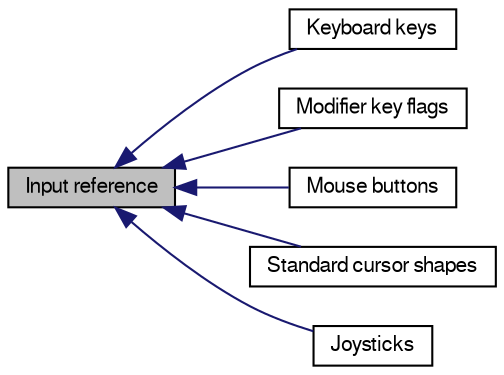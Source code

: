 digraph structs
{
  bgcolor="transparent";
  edge [fontname="FreeSans",fontsize=8,labelfontname="FreeSans",labelfontsize=8];
  node [fontname="FreeSans",fontsize=10,shape=record];
  rankdir=LR;
  Node1 [label="Keyboard keys",height=0.2,width=0.4,color="black",URL="$group__keys.html"];
  Node2 [label="Modifier key flags",height=0.2,width=0.4,color="black",URL="$group__mods.html"];
  Node3 [label="Mouse buttons",height=0.2,width=0.4,color="black",URL="$group__buttons.html"];
  Node5 [label="Standard cursor shapes",height=0.2,width=0.4,color="black",URL="$group__shapes.html"];
  Node4 [label="Joysticks",height=0.2,width=0.4,color="black",URL="$group__joysticks.html"];
  Node0 [label="Input reference",height=0.2,width=0.4,color="black", fillcolor="grey75", style="filled" fontcolor="black"];
  Node0->Node1 [shape=plaintext, color="midnightblue", dir="back", style="solid"];
  Node0->Node2 [shape=plaintext, color="midnightblue", dir="back", style="solid"];
  Node0->Node3 [shape=plaintext, color="midnightblue", dir="back", style="solid"];
  Node0->Node4 [shape=plaintext, color="midnightblue", dir="back", style="solid"];
  Node0->Node5 [shape=plaintext, color="midnightblue", dir="back", style="solid"];
}
